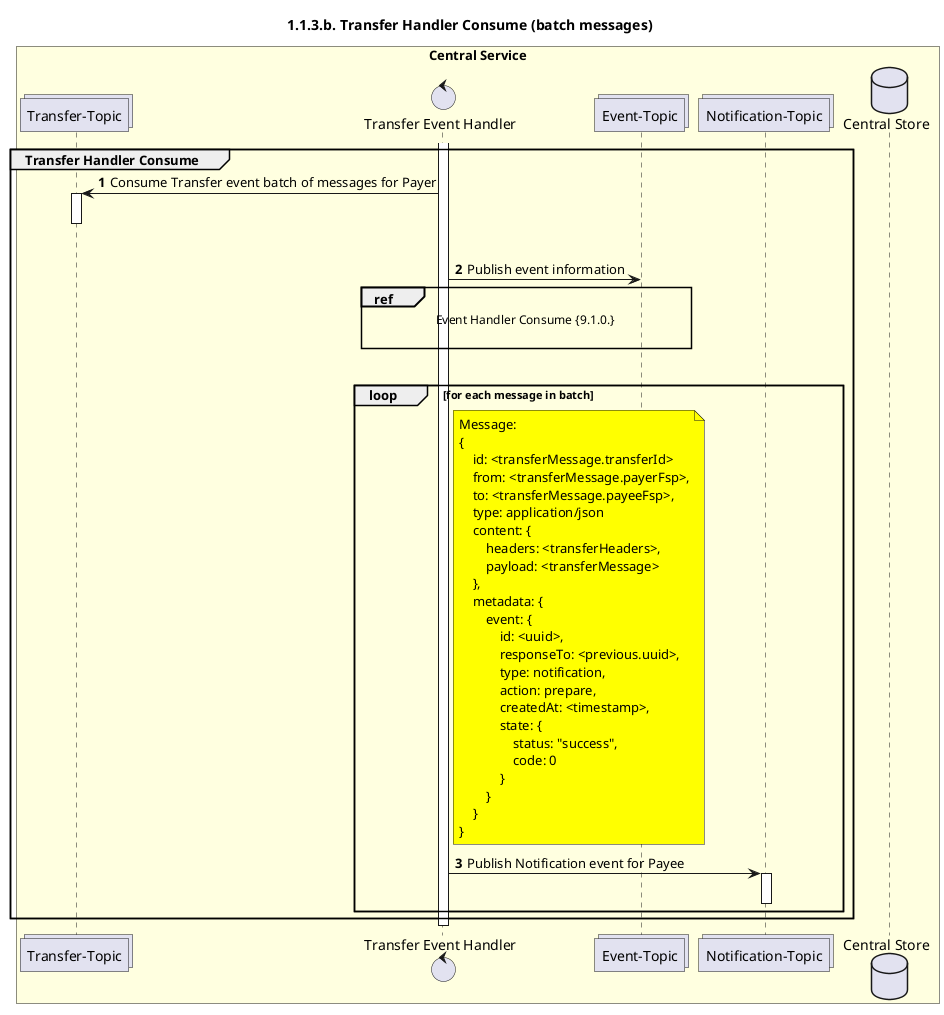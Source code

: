 @startuml
' declate title
title 1.1.3.b. Transfer Handler Consume (batch messages)

autonumber

' Actor Keys:
'   boundary - APIs/Interfaces, etc
'   collections - Kafka Topics
'   control - Kafka Consumers
'   entity - Database Access Objects
'   database - Database Persistance Store

' declare actors
collections "Transfer-Topic" as TOPIC_TRANSFERS
control "Transfer Event Handler" as TRANS_HANDLER
collections "Event-Topic" as TOPIC_EVENTS
collections "Notification-Topic" as TOPIC_NOTIFICATIONS
database "Central Store" as DB

box "Central Service" #LightYellow
    participant TOPIC_TRANSFERS
    participant TRANS_HANDLER
    participant TOPIC_EVENTS
    participant TOPIC_NOTIFICATIONS
    participant DB
end box

' start flow
activate TRANS_HANDLER
group Transfer Handler Consume
    TOPIC_TRANSFERS <- TRANS_HANDLER: Consume Transfer event batch of messages for Payer
    activate TOPIC_TRANSFERS
    deactivate TOPIC_TRANSFERS
    
    |||
    TRANS_HANDLER -> TOPIC_EVENTS: Publish event information
    ref over TRANS_HANDLER, TOPIC_EVENTS :  Event Handler Consume {9.1.0.} \n
    |||

    ' group Update Prepare batch Transfer State with transferState='RESERVED'
    '     TRANS_HANDLER -> TRANS_DAO: Request to update batch transfer
    '     TRANS_DAO <-> DB: Update batch transfer
    '     TRANS_DAO -> TRANS_HANDLER: Return success
    ' end

    loop for each message in batch
        note right of TRANS_HANDLER #yellow
            Message:
            {
                id: <transferMessage.transferId>
                from: <transferMessage.payerFsp>,
                to: <transferMessage.payeeFsp>,
                type: application/json
                content: {
                    headers: <transferHeaders>,
                    payload: <transferMessage>
                },
                metadata: {
                    event: {
                        id: <uuid>,
                        responseTo: <previous.uuid>,
                        type: notification,
                        action: prepare,
                        createdAt: <timestamp>,
                        state: {
                            status: "success",
                            code: 0
                        }
                    }
                }
            }
        end note
        TRANS_HANDLER -> TOPIC_NOTIFICATIONS: Publish Notification event for Payee
        activate TOPIC_NOTIFICATIONS
        deactivate TOPIC_NOTIFICATIONS
    end
end
deactivate TRANS_HANDLER
@enduml
